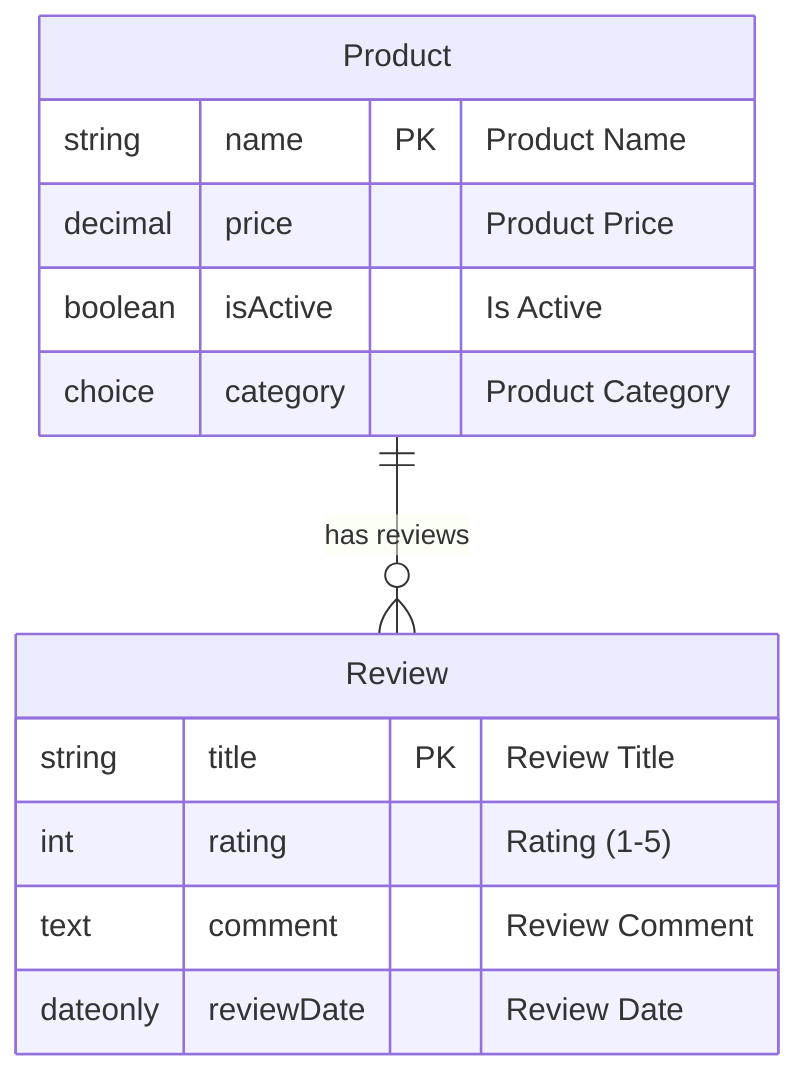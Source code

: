 erDiagram
    Product {
        string name PK "Product Name"
        decimal price "Product Price"
        boolean isActive "Is Active"
        choice category "Product Category"
    }
    
    Review {
        string title PK "Review Title"
        int rating "Rating (1-5)"
        text comment "Review Comment"
        dateonly reviewDate "Review Date"
    }
    
    Product ||--o{ Review : "has reviews"